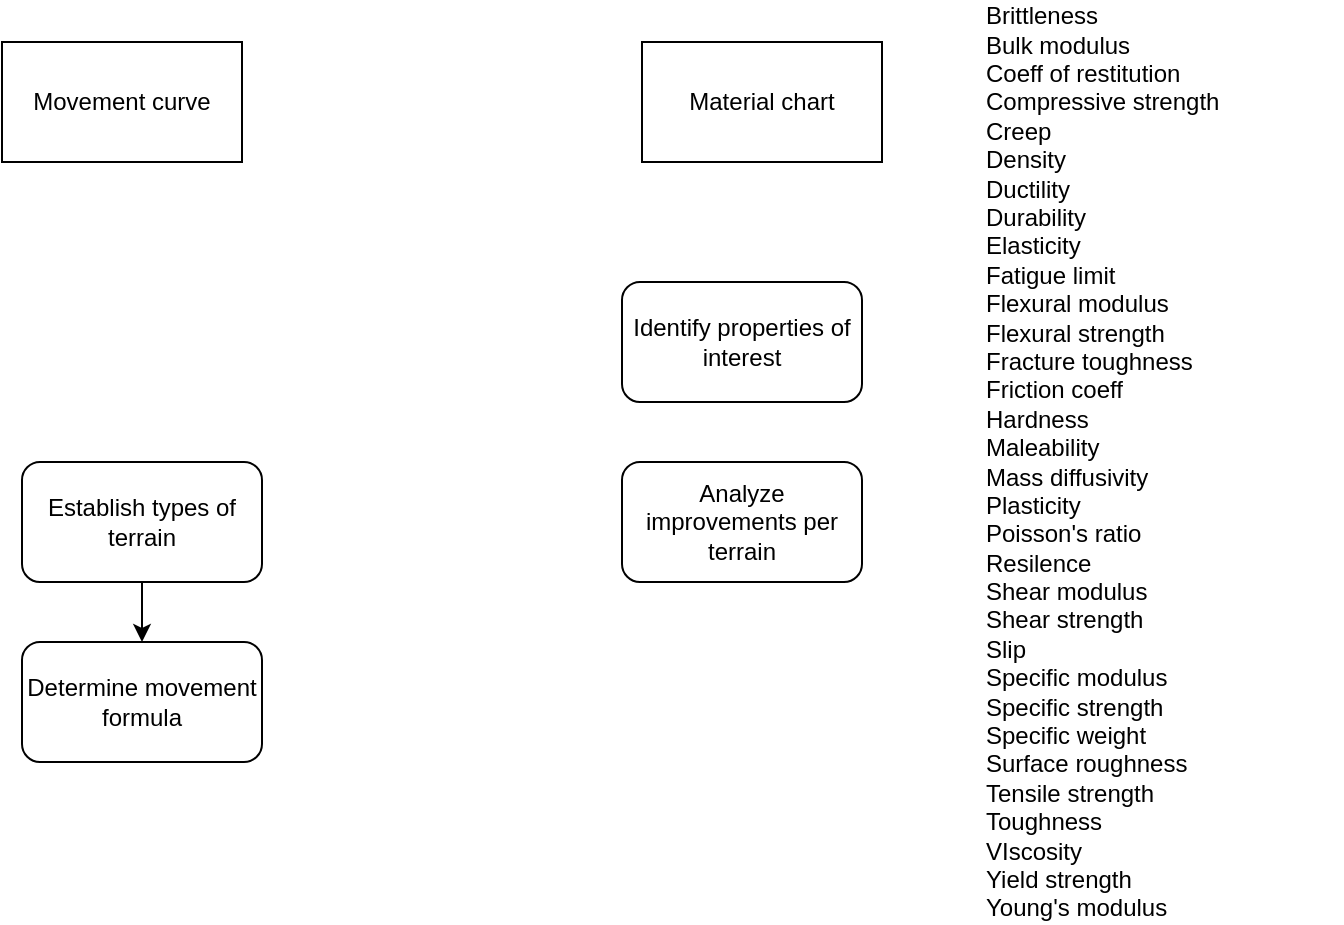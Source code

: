 <mxfile version="24.8.6">
  <diagram name="Page-1" id="7bqYDn4bwgFGMShZPPWz">
    <mxGraphModel dx="1674" dy="939" grid="1" gridSize="10" guides="1" tooltips="1" connect="1" arrows="1" fold="1" page="1" pageScale="1" pageWidth="850" pageHeight="1100" math="0" shadow="0">
      <root>
        <mxCell id="0" />
        <mxCell id="1" parent="0" />
        <mxCell id="HMBUjv-r00Z2-jAlaLGb-1" value="Movement curve" style="rounded=0;whiteSpace=wrap;html=1;" vertex="1" parent="1">
          <mxGeometry x="100" y="100" width="120" height="60" as="geometry" />
        </mxCell>
        <mxCell id="HMBUjv-r00Z2-jAlaLGb-2" value="Material chart" style="rounded=0;whiteSpace=wrap;html=1;" vertex="1" parent="1">
          <mxGeometry x="420" y="100" width="120" height="60" as="geometry" />
        </mxCell>
        <mxCell id="HMBUjv-r00Z2-jAlaLGb-4" value="Identify properties of interest" style="rounded=1;whiteSpace=wrap;html=1;" vertex="1" parent="1">
          <mxGeometry x="410" y="220" width="120" height="60" as="geometry" />
        </mxCell>
        <mxCell id="HMBUjv-r00Z2-jAlaLGb-5" value="Determine movement formula" style="rounded=1;whiteSpace=wrap;html=1;" vertex="1" parent="1">
          <mxGeometry x="110" y="400" width="120" height="60" as="geometry" />
        </mxCell>
        <mxCell id="HMBUjv-r00Z2-jAlaLGb-8" style="edgeStyle=orthogonalEdgeStyle;rounded=0;orthogonalLoop=1;jettySize=auto;html=1;exitX=0.5;exitY=1;exitDx=0;exitDy=0;entryX=0.5;entryY=0;entryDx=0;entryDy=0;" edge="1" parent="1" source="HMBUjv-r00Z2-jAlaLGb-7" target="HMBUjv-r00Z2-jAlaLGb-5">
          <mxGeometry relative="1" as="geometry" />
        </mxCell>
        <mxCell id="HMBUjv-r00Z2-jAlaLGb-7" value="Establish types of terrain" style="rounded=1;whiteSpace=wrap;html=1;" vertex="1" parent="1">
          <mxGeometry x="110" y="310" width="120" height="60" as="geometry" />
        </mxCell>
        <mxCell id="HMBUjv-r00Z2-jAlaLGb-9" value="Analyze improvements per terrain" style="rounded=1;whiteSpace=wrap;html=1;" vertex="1" parent="1">
          <mxGeometry x="410" y="310" width="120" height="60" as="geometry" />
        </mxCell>
        <mxCell id="HMBUjv-r00Z2-jAlaLGb-10" value="&lt;div align=&quot;left&quot;&gt;Brittleness&lt;br&gt;&lt;/div&gt;&lt;div align=&quot;left&quot;&gt;Bulk modulus&lt;/div&gt;&lt;div align=&quot;left&quot;&gt;Coeff of restitution&lt;/div&gt;&lt;div align=&quot;left&quot;&gt;Compressive strength&lt;/div&gt;&lt;div align=&quot;left&quot;&gt;Creep&lt;/div&gt;&lt;div align=&quot;left&quot;&gt;Density&lt;/div&gt;&lt;div align=&quot;left&quot;&gt;Ductility&lt;/div&gt;&lt;div align=&quot;left&quot;&gt;Durability&lt;/div&gt;&lt;div align=&quot;left&quot;&gt;Elasticity&lt;/div&gt;&lt;div align=&quot;left&quot;&gt;Fatigue limit&lt;/div&gt;&lt;div align=&quot;left&quot;&gt;Flexural modulus&lt;/div&gt;&lt;div align=&quot;left&quot;&gt;Flexural strength&lt;/div&gt;&lt;div align=&quot;left&quot;&gt;Fracture toughness&lt;/div&gt;&lt;div align=&quot;left&quot;&gt;Friction coeff&lt;/div&gt;&lt;div align=&quot;left&quot;&gt;Hardness&lt;/div&gt;&lt;div align=&quot;left&quot;&gt;Maleability&lt;/div&gt;&lt;div align=&quot;left&quot;&gt;Mass diffusivity&lt;/div&gt;&lt;div align=&quot;left&quot;&gt;Plasticity&lt;/div&gt;&lt;div align=&quot;left&quot;&gt;Poisson&#39;s ratio&lt;/div&gt;&lt;div align=&quot;left&quot;&gt;Resilence&lt;/div&gt;&lt;div align=&quot;left&quot;&gt;Shear modulus&lt;/div&gt;&lt;div align=&quot;left&quot;&gt;Shear strength&lt;/div&gt;&lt;div align=&quot;left&quot;&gt;Slip&lt;/div&gt;&lt;div align=&quot;left&quot;&gt;Specific modulus&lt;/div&gt;&lt;div align=&quot;left&quot;&gt;Specific strength&lt;/div&gt;&lt;div align=&quot;left&quot;&gt;Specific weight&lt;/div&gt;&lt;div align=&quot;left&quot;&gt;Surface roughness&lt;/div&gt;&lt;div align=&quot;left&quot;&gt;Tensile strength&lt;/div&gt;&lt;div align=&quot;left&quot;&gt;Toughness&lt;/div&gt;&lt;div align=&quot;left&quot;&gt;VIscosity&lt;/div&gt;&lt;div align=&quot;left&quot;&gt;Yield strength&lt;/div&gt;&lt;div align=&quot;left&quot;&gt;Young&#39;s modulus&lt;br&gt;&lt;/div&gt;" style="text;html=1;align=left;verticalAlign=middle;whiteSpace=wrap;rounded=0;" vertex="1" parent="1">
          <mxGeometry x="590" y="80" width="180" height="460" as="geometry" />
        </mxCell>
      </root>
    </mxGraphModel>
  </diagram>
</mxfile>
